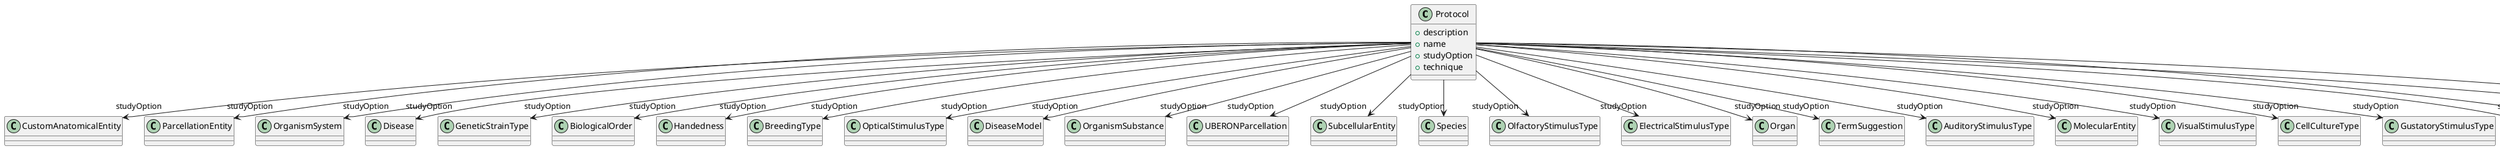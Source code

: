 @startuml
class Protocol {
+description
+name
+studyOption
+technique

}
Protocol -d-> "studyOption" CustomAnatomicalEntity
Protocol -d-> "studyOption" ParcellationEntity
Protocol -d-> "studyOption" OrganismSystem
Protocol -d-> "studyOption" Disease
Protocol -d-> "studyOption" GeneticStrainType
Protocol -d-> "studyOption" BiologicalOrder
Protocol -d-> "studyOption" Handedness
Protocol -d-> "studyOption" BreedingType
Protocol -d-> "studyOption" OpticalStimulusType
Protocol -d-> "studyOption" DiseaseModel
Protocol -d-> "studyOption" OrganismSubstance
Protocol -d-> "studyOption" UBERONParcellation
Protocol -d-> "studyOption" SubcellularEntity
Protocol -d-> "studyOption" Species
Protocol -d-> "studyOption" OlfactoryStimulusType
Protocol -d-> "studyOption" ElectricalStimulusType
Protocol -d-> "studyOption" Organ
Protocol -d-> "studyOption" TermSuggestion
Protocol -d-> "studyOption" AuditoryStimulusType
Protocol -d-> "studyOption" MolecularEntity
Protocol -d-> "studyOption" VisualStimulusType
Protocol -d-> "studyOption" CellCultureType
Protocol -d-> "studyOption" GustatoryStimulusType
Protocol -d-> "studyOption" CellType
Protocol -d-> "studyOption" TactileStimulusType
Protocol -d-> "studyOption" BiologicalSex
Protocol -d-> "technique" Technique

@enduml